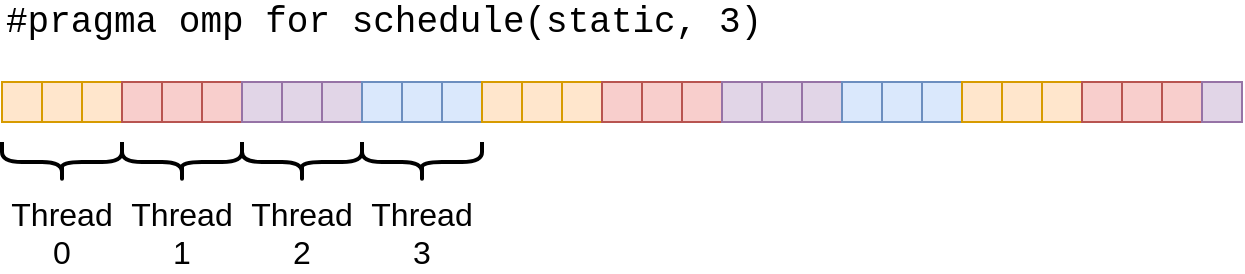 <mxfile version="13.7.9" type="device"><diagram id="8-FgBVvZoSnCgVtplM0G" name="Page-1"><mxGraphModel dx="786" dy="580" grid="1" gridSize="10" guides="1" tooltips="1" connect="1" arrows="1" fold="1" page="1" pageScale="1" pageWidth="827" pageHeight="1169" math="0" shadow="0"><root><mxCell id="0"/><mxCell id="1" parent="0"/><mxCell id="c2VfIzTTmUlhW75AQlZF-1" value="" style="rounded=0;whiteSpace=wrap;html=1;fillColor=#ffe6cc;strokeColor=#d79b00;" parent="1" vertex="1"><mxGeometry x="120" y="120" width="20" height="20" as="geometry"/></mxCell><mxCell id="c2VfIzTTmUlhW75AQlZF-2" value="" style="rounded=0;whiteSpace=wrap;html=1;fillColor=#ffe6cc;strokeColor=#d79b00;" parent="1" vertex="1"><mxGeometry x="140" y="120" width="20" height="20" as="geometry"/></mxCell><mxCell id="c2VfIzTTmUlhW75AQlZF-3" value="" style="rounded=0;whiteSpace=wrap;html=1;fillColor=#ffe6cc;strokeColor=#d79b00;" parent="1" vertex="1"><mxGeometry x="160" y="120" width="20" height="20" as="geometry"/></mxCell><mxCell id="c2VfIzTTmUlhW75AQlZF-4" value="" style="rounded=0;whiteSpace=wrap;html=1;fillColor=#f8cecc;strokeColor=#b85450;" parent="1" vertex="1"><mxGeometry x="180" y="120" width="20" height="20" as="geometry"/></mxCell><mxCell id="c2VfIzTTmUlhW75AQlZF-5" value="" style="rounded=0;whiteSpace=wrap;html=1;fillColor=#f8cecc;strokeColor=#b85450;" parent="1" vertex="1"><mxGeometry x="200" y="120" width="20" height="20" as="geometry"/></mxCell><mxCell id="c2VfIzTTmUlhW75AQlZF-6" value="" style="rounded=0;whiteSpace=wrap;html=1;fillColor=#f8cecc;strokeColor=#b85450;" parent="1" vertex="1"><mxGeometry x="220" y="120" width="20" height="20" as="geometry"/></mxCell><mxCell id="c2VfIzTTmUlhW75AQlZF-7" value="" style="rounded=0;whiteSpace=wrap;html=1;fillColor=#e1d5e7;strokeColor=#9673a6;" parent="1" vertex="1"><mxGeometry x="240" y="120" width="20" height="20" as="geometry"/></mxCell><mxCell id="c2VfIzTTmUlhW75AQlZF-8" value="" style="rounded=0;whiteSpace=wrap;html=1;fillColor=#e1d5e7;strokeColor=#9673a6;" parent="1" vertex="1"><mxGeometry x="260" y="120" width="20" height="20" as="geometry"/></mxCell><mxCell id="c2VfIzTTmUlhW75AQlZF-9" value="" style="rounded=0;whiteSpace=wrap;html=1;fillColor=#e1d5e7;strokeColor=#9673a6;" parent="1" vertex="1"><mxGeometry x="280" y="120" width="20" height="20" as="geometry"/></mxCell><mxCell id="c2VfIzTTmUlhW75AQlZF-10" value="" style="rounded=0;whiteSpace=wrap;html=1;fillColor=#dae8fc;strokeColor=#6c8ebf;" parent="1" vertex="1"><mxGeometry x="300" y="120" width="20" height="20" as="geometry"/></mxCell><mxCell id="c2VfIzTTmUlhW75AQlZF-11" value="" style="rounded=0;whiteSpace=wrap;html=1;fillColor=#dae8fc;strokeColor=#6c8ebf;" parent="1" vertex="1"><mxGeometry x="320" y="120" width="20" height="20" as="geometry"/></mxCell><mxCell id="c2VfIzTTmUlhW75AQlZF-12" value="" style="rounded=0;whiteSpace=wrap;html=1;fillColor=#dae8fc;strokeColor=#6c8ebf;" parent="1" vertex="1"><mxGeometry x="340" y="120" width="20" height="20" as="geometry"/></mxCell><mxCell id="c2VfIzTTmUlhW75AQlZF-13" value="" style="rounded=0;whiteSpace=wrap;html=1;fillColor=#ffe6cc;strokeColor=#d79b00;" parent="1" vertex="1"><mxGeometry x="360" y="120" width="20" height="20" as="geometry"/></mxCell><mxCell id="c2VfIzTTmUlhW75AQlZF-14" value="" style="rounded=0;whiteSpace=wrap;html=1;fillColor=#ffe6cc;strokeColor=#d79b00;" parent="1" vertex="1"><mxGeometry x="380" y="120" width="20" height="20" as="geometry"/></mxCell><mxCell id="c2VfIzTTmUlhW75AQlZF-15" value="" style="rounded=0;whiteSpace=wrap;html=1;fillColor=#ffe6cc;strokeColor=#d79b00;" parent="1" vertex="1"><mxGeometry x="400" y="120" width="20" height="20" as="geometry"/></mxCell><mxCell id="c2VfIzTTmUlhW75AQlZF-16" value="" style="rounded=0;whiteSpace=wrap;html=1;fillColor=#f8cecc;strokeColor=#b85450;" parent="1" vertex="1"><mxGeometry x="420" y="120" width="20" height="20" as="geometry"/></mxCell><mxCell id="c2VfIzTTmUlhW75AQlZF-17" value="" style="rounded=0;whiteSpace=wrap;html=1;fillColor=#f8cecc;strokeColor=#b85450;" parent="1" vertex="1"><mxGeometry x="440" y="120" width="20" height="20" as="geometry"/></mxCell><mxCell id="c2VfIzTTmUlhW75AQlZF-18" value="" style="rounded=0;whiteSpace=wrap;html=1;fillColor=#f8cecc;strokeColor=#b85450;" parent="1" vertex="1"><mxGeometry x="460" y="120" width="20" height="20" as="geometry"/></mxCell><mxCell id="c2VfIzTTmUlhW75AQlZF-19" value="" style="rounded=0;whiteSpace=wrap;html=1;fillColor=#e1d5e7;strokeColor=#9673a6;" parent="1" vertex="1"><mxGeometry x="480" y="120" width="20" height="20" as="geometry"/></mxCell><mxCell id="c2VfIzTTmUlhW75AQlZF-20" value="" style="rounded=0;whiteSpace=wrap;html=1;fillColor=#e1d5e7;strokeColor=#9673a6;" parent="1" vertex="1"><mxGeometry x="500" y="120" width="20" height="20" as="geometry"/></mxCell><mxCell id="c2VfIzTTmUlhW75AQlZF-21" value="" style="rounded=0;whiteSpace=wrap;html=1;fillColor=#e1d5e7;strokeColor=#9673a6;" parent="1" vertex="1"><mxGeometry x="520" y="120" width="20" height="20" as="geometry"/></mxCell><mxCell id="c2VfIzTTmUlhW75AQlZF-22" value="" style="rounded=0;whiteSpace=wrap;html=1;fillColor=#dae8fc;strokeColor=#6c8ebf;" parent="1" vertex="1"><mxGeometry x="540" y="120" width="20" height="20" as="geometry"/></mxCell><mxCell id="c2VfIzTTmUlhW75AQlZF-23" value="" style="rounded=0;whiteSpace=wrap;html=1;fillColor=#dae8fc;strokeColor=#6c8ebf;" parent="1" vertex="1"><mxGeometry x="560" y="120" width="20" height="20" as="geometry"/></mxCell><mxCell id="c2VfIzTTmUlhW75AQlZF-24" value="" style="rounded=0;whiteSpace=wrap;html=1;fillColor=#dae8fc;strokeColor=#6c8ebf;" parent="1" vertex="1"><mxGeometry x="580" y="120" width="20" height="20" as="geometry"/></mxCell><mxCell id="c2VfIzTTmUlhW75AQlZF-25" value="" style="rounded=0;whiteSpace=wrap;html=1;fillColor=#ffe6cc;strokeColor=#d79b00;" parent="1" vertex="1"><mxGeometry x="600" y="120" width="20" height="20" as="geometry"/></mxCell><mxCell id="c2VfIzTTmUlhW75AQlZF-26" value="" style="rounded=0;whiteSpace=wrap;html=1;fillColor=#ffe6cc;strokeColor=#d79b00;" parent="1" vertex="1"><mxGeometry x="620" y="120" width="20" height="20" as="geometry"/></mxCell><mxCell id="c2VfIzTTmUlhW75AQlZF-27" value="" style="rounded=0;whiteSpace=wrap;html=1;fillColor=#ffe6cc;strokeColor=#d79b00;" parent="1" vertex="1"><mxGeometry x="640" y="120" width="20" height="20" as="geometry"/></mxCell><mxCell id="c2VfIzTTmUlhW75AQlZF-28" value="" style="rounded=0;whiteSpace=wrap;html=1;fillColor=#f8cecc;strokeColor=#b85450;" parent="1" vertex="1"><mxGeometry x="660" y="120" width="20" height="20" as="geometry"/></mxCell><mxCell id="c2VfIzTTmUlhW75AQlZF-29" value="" style="rounded=0;whiteSpace=wrap;html=1;fillColor=#f8cecc;strokeColor=#b85450;" parent="1" vertex="1"><mxGeometry x="680" y="120" width="20" height="20" as="geometry"/></mxCell><mxCell id="c2VfIzTTmUlhW75AQlZF-30" value="" style="rounded=0;whiteSpace=wrap;html=1;fillColor=#f8cecc;strokeColor=#b85450;" parent="1" vertex="1"><mxGeometry x="700" y="120" width="20" height="20" as="geometry"/></mxCell><mxCell id="c2VfIzTTmUlhW75AQlZF-31" value="" style="rounded=0;whiteSpace=wrap;html=1;fillColor=#e1d5e7;strokeColor=#9673a6;" parent="1" vertex="1"><mxGeometry x="720" y="120" width="20" height="20" as="geometry"/></mxCell><mxCell id="c2VfIzTTmUlhW75AQlZF-33" value="#pragma omp for schedule(static, 3)" style="text;html=1;strokeColor=none;fillColor=none;align=left;verticalAlign=middle;whiteSpace=wrap;rounded=0;fontSize=18;fontFamily=Courier;" parent="1" vertex="1"><mxGeometry x="120" y="80" width="389" height="20" as="geometry"/></mxCell><mxCell id="c2VfIzTTmUlhW75AQlZF-34" value="Thread 0" style="shape=curlyBracket;whiteSpace=wrap;html=1;rounded=1;fontFamily=Helvetica;fontSize=16;direction=north;strokeWidth=2;labelPosition=center;verticalLabelPosition=bottom;align=center;verticalAlign=top;" parent="1" vertex="1"><mxGeometry x="120" y="150" width="60" height="20" as="geometry"/></mxCell><mxCell id="c2VfIzTTmUlhW75AQlZF-35" value="Thread 1" style="shape=curlyBracket;whiteSpace=wrap;html=1;rounded=1;fontFamily=Helvetica;fontSize=16;direction=north;strokeWidth=2;labelPosition=center;verticalLabelPosition=bottom;align=center;verticalAlign=top;" parent="1" vertex="1"><mxGeometry x="180" y="150" width="60" height="20" as="geometry"/></mxCell><mxCell id="c2VfIzTTmUlhW75AQlZF-36" value="Thread 2" style="shape=curlyBracket;whiteSpace=wrap;html=1;rounded=1;fontFamily=Helvetica;fontSize=16;direction=north;strokeWidth=2;labelPosition=center;verticalLabelPosition=bottom;align=center;verticalAlign=top;" parent="1" vertex="1"><mxGeometry x="240" y="150" width="60" height="20" as="geometry"/></mxCell><mxCell id="c2VfIzTTmUlhW75AQlZF-37" value="Thread 3" style="shape=curlyBracket;whiteSpace=wrap;html=1;rounded=1;fontFamily=Helvetica;fontSize=16;direction=north;strokeWidth=2;labelPosition=center;verticalLabelPosition=bottom;align=center;verticalAlign=top;" parent="1" vertex="1"><mxGeometry x="300" y="150" width="60" height="20" as="geometry"/></mxCell></root></mxGraphModel></diagram></mxfile>